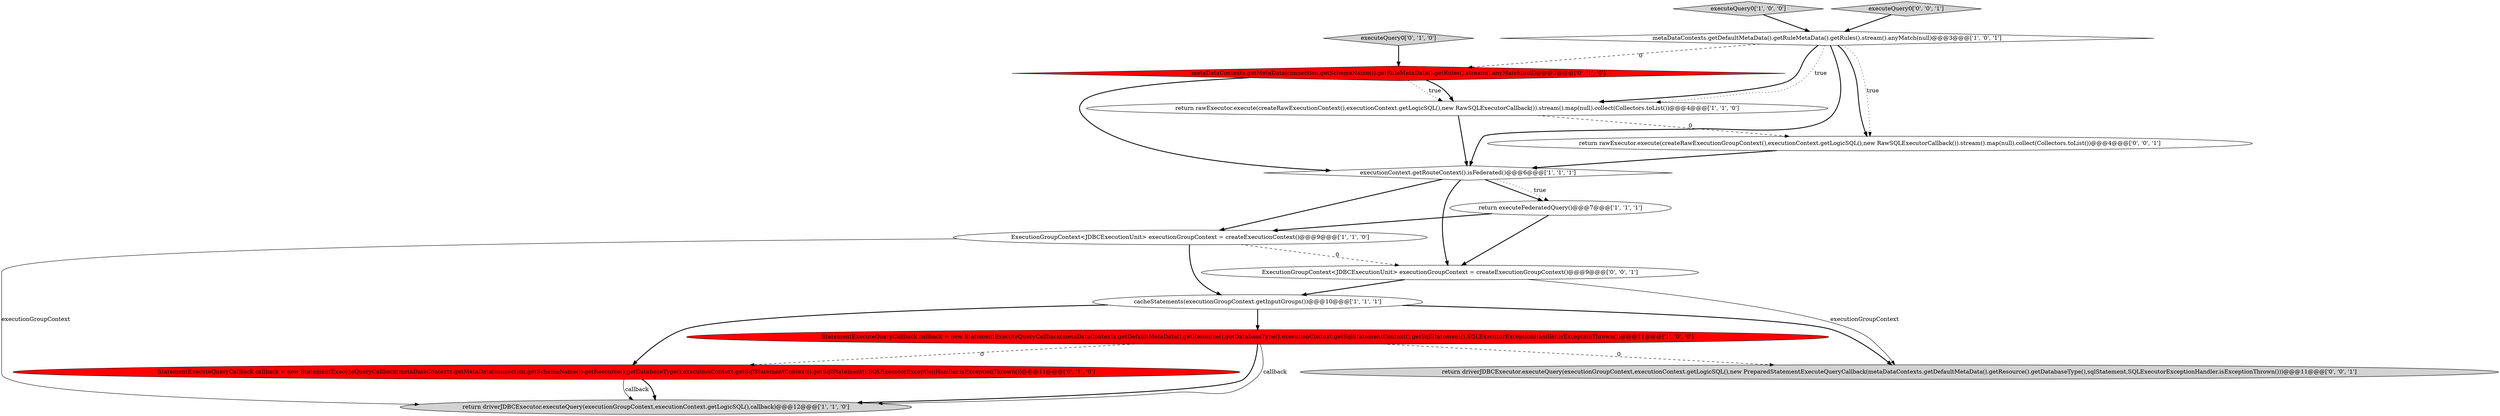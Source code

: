 digraph {
6 [style = filled, label = "ExecutionGroupContext<JDBCExecutionUnit> executionGroupContext = createExecutionContext()@@@9@@@['1', '1', '0']", fillcolor = white, shape = ellipse image = "AAA0AAABBB1BBB"];
5 [style = filled, label = "executeQuery0['1', '0', '0']", fillcolor = lightgray, shape = diamond image = "AAA0AAABBB1BBB"];
15 [style = filled, label = "ExecutionGroupContext<JDBCExecutionUnit> executionGroupContext = createExecutionGroupContext()@@@9@@@['0', '0', '1']", fillcolor = white, shape = ellipse image = "AAA0AAABBB3BBB"];
2 [style = filled, label = "StatementExecuteQueryCallback callback = new StatementExecuteQueryCallback(metaDataContexts.getDefaultMetaData().getResource().getDatabaseType(),executionContext.getSqlStatementContext().getSqlStatement(),SQLExecutorExceptionHandler.isExceptionThrown())@@@11@@@['1', '0', '0']", fillcolor = red, shape = ellipse image = "AAA1AAABBB1BBB"];
0 [style = filled, label = "return driverJDBCExecutor.executeQuery(executionGroupContext,executionContext.getLogicSQL(),callback)@@@12@@@['1', '1', '0']", fillcolor = lightgray, shape = ellipse image = "AAA0AAABBB1BBB"];
11 [style = filled, label = "executeQuery0['0', '1', '0']", fillcolor = lightgray, shape = diamond image = "AAA0AAABBB2BBB"];
12 [style = filled, label = "executeQuery0['0', '0', '1']", fillcolor = lightgray, shape = diamond image = "AAA0AAABBB3BBB"];
4 [style = filled, label = "return executeFederatedQuery()@@@7@@@['1', '1', '1']", fillcolor = white, shape = ellipse image = "AAA0AAABBB1BBB"];
3 [style = filled, label = "return rawExecutor.execute(createRawExecutionContext(),executionContext.getLogicSQL(),new RawSQLExecutorCallback()).stream().map(null).collect(Collectors.toList())@@@4@@@['1', '1', '0']", fillcolor = white, shape = ellipse image = "AAA0AAABBB1BBB"];
8 [style = filled, label = "cacheStatements(executionGroupContext.getInputGroups())@@@10@@@['1', '1', '1']", fillcolor = white, shape = ellipse image = "AAA0AAABBB1BBB"];
7 [style = filled, label = "metaDataContexts.getDefaultMetaData().getRuleMetaData().getRules().stream().anyMatch(null)@@@3@@@['1', '0', '1']", fillcolor = white, shape = diamond image = "AAA0AAABBB1BBB"];
13 [style = filled, label = "return driverJDBCExecutor.executeQuery(executionGroupContext,executionContext.getLogicSQL(),new PreparedStatementExecuteQueryCallback(metaDataContexts.getDefaultMetaData().getResource().getDatabaseType(),sqlStatement,SQLExecutorExceptionHandler.isExceptionThrown()))@@@11@@@['0', '0', '1']", fillcolor = lightgray, shape = ellipse image = "AAA0AAABBB3BBB"];
9 [style = filled, label = "StatementExecuteQueryCallback callback = new StatementExecuteQueryCallback(metaDataContexts.getMetaData(connection.getSchemaName()).getResource().getDatabaseType(),executionContext.getSqlStatementContext().getSqlStatement(),SQLExecutorExceptionHandler.isExceptionThrown())@@@11@@@['0', '1', '0']", fillcolor = red, shape = ellipse image = "AAA1AAABBB2BBB"];
14 [style = filled, label = "return rawExecutor.execute(createRawExecutionGroupContext(),executionContext.getLogicSQL(),new RawSQLExecutorCallback()).stream().map(null).collect(Collectors.toList())@@@4@@@['0', '0', '1']", fillcolor = white, shape = ellipse image = "AAA0AAABBB3BBB"];
1 [style = filled, label = "executionContext.getRouteContext().isFederated()@@@6@@@['1', '1', '1']", fillcolor = white, shape = diamond image = "AAA0AAABBB1BBB"];
10 [style = filled, label = "metaDataContexts.getMetaData(connection.getSchemaName()).getRuleMetaData().getRules().stream().anyMatch(null)@@@3@@@['0', '1', '0']", fillcolor = red, shape = diamond image = "AAA1AAABBB2BBB"];
1->4 [style = bold, label=""];
7->1 [style = bold, label=""];
9->0 [style = bold, label=""];
3->1 [style = bold, label=""];
4->6 [style = bold, label=""];
1->15 [style = bold, label=""];
4->15 [style = bold, label=""];
10->3 [style = dotted, label="true"];
10->3 [style = bold, label=""];
1->4 [style = dotted, label="true"];
12->7 [style = bold, label=""];
7->3 [style = bold, label=""];
14->1 [style = bold, label=""];
7->14 [style = bold, label=""];
2->0 [style = bold, label=""];
1->6 [style = bold, label=""];
8->2 [style = bold, label=""];
6->15 [style = dashed, label="0"];
7->3 [style = dotted, label="true"];
11->10 [style = bold, label=""];
2->9 [style = dashed, label="0"];
2->13 [style = dashed, label="0"];
6->8 [style = bold, label=""];
2->0 [style = solid, label="callback"];
8->9 [style = bold, label=""];
6->0 [style = solid, label="executionGroupContext"];
15->13 [style = solid, label="executionGroupContext"];
5->7 [style = bold, label=""];
7->10 [style = dashed, label="0"];
9->0 [style = solid, label="callback"];
3->14 [style = dashed, label="0"];
10->1 [style = bold, label=""];
15->8 [style = bold, label=""];
8->13 [style = bold, label=""];
7->14 [style = dotted, label="true"];
}
